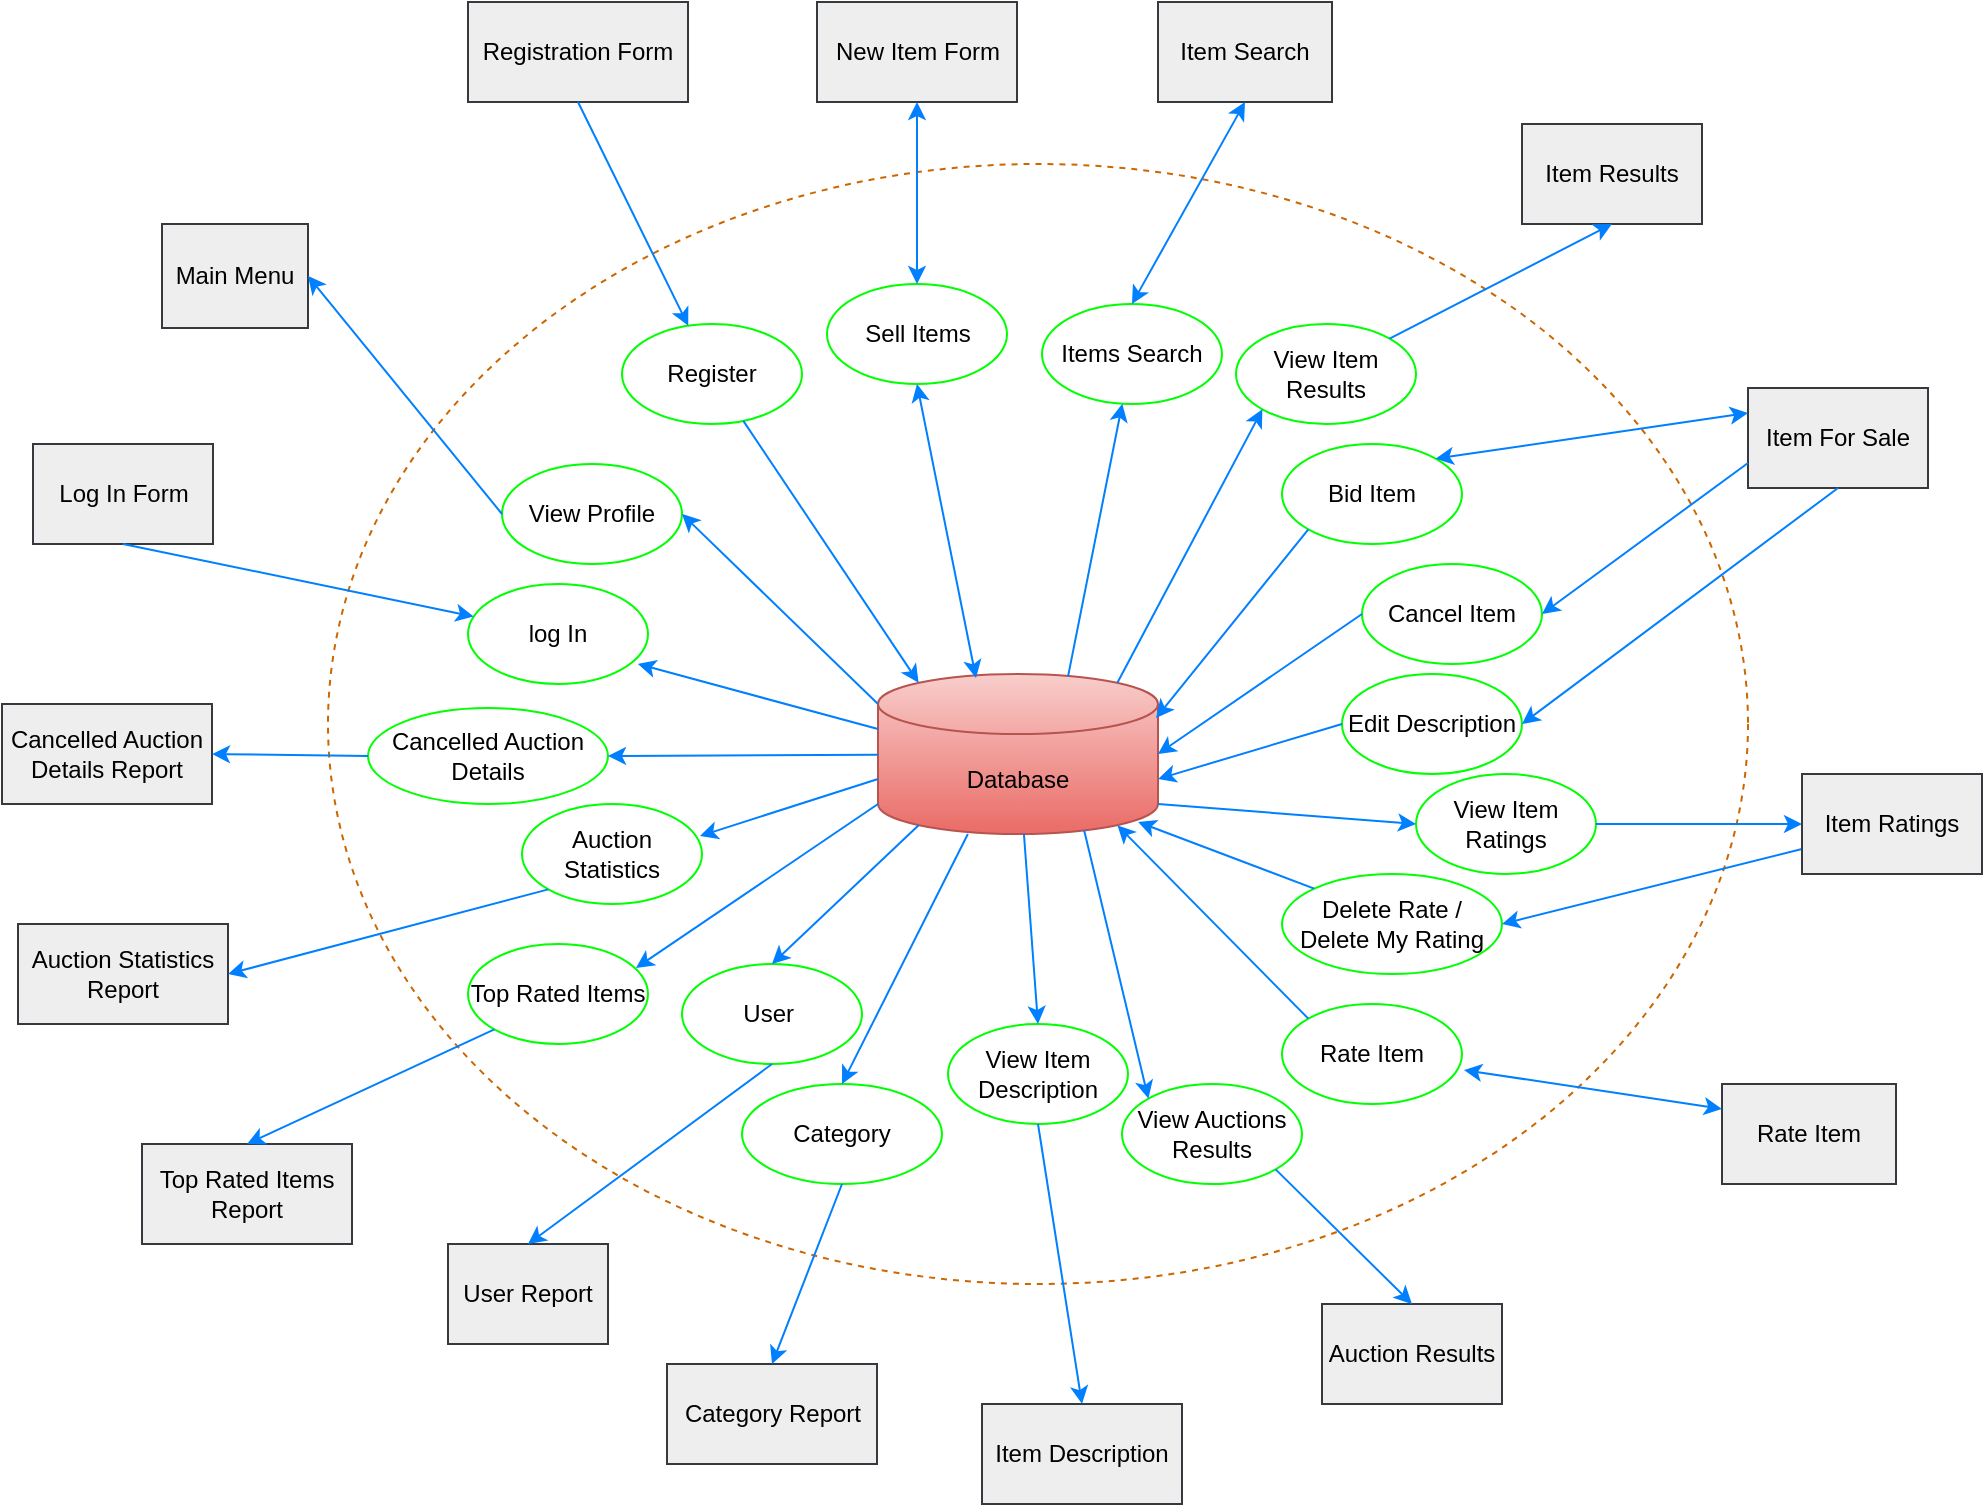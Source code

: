 <mxfile version="23.0.2" type="github">
  <diagram name="Page-1" id="ibN5uEJDEitdcNZKuq6F">
    <mxGraphModel dx="1194" dy="697" grid="1" gridSize="10" guides="1" tooltips="1" connect="1" arrows="1" fold="1" page="1" pageScale="1" pageWidth="1100" pageHeight="850" background="#ffffff" math="0" shadow="0">
      <root>
        <mxCell id="0" />
        <mxCell id="1" parent="0" />
        <mxCell id="0LvWJx0RIJ58dRhAGcR3-28" value="" style="ellipse;whiteSpace=wrap;html=1;fillStyle=hatch;shadow=0;dashed=1;strokeColor=#CC6600;fillColor=none;backgroundOutline=0;" parent="1" vertex="1">
          <mxGeometry x="203" y="150" width="710" height="560" as="geometry" />
        </mxCell>
        <mxCell id="dUsebAUgYld1Ic8YeYVZ-1" value="Database" style="shape=cylinder3;whiteSpace=wrap;html=1;boundedLbl=1;backgroundOutline=1;size=15;fillColor=#f8cecc;strokeColor=#b85450;gradientColor=#ea6b66;" parent="1" vertex="1">
          <mxGeometry x="478" y="405" width="140" height="80" as="geometry" />
        </mxCell>
        <mxCell id="dUsebAUgYld1Ic8YeYVZ-2" value="log In" style="ellipse;whiteSpace=wrap;html=1;strokeColor=#00FF00;" parent="1" vertex="1">
          <mxGeometry x="273" y="360" width="90" height="50" as="geometry" />
        </mxCell>
        <mxCell id="dUsebAUgYld1Ic8YeYVZ-3" value="" style="endArrow=classic;html=1;rounded=0;entryX=0.944;entryY=0.8;entryDx=0;entryDy=0;entryPerimeter=0;exitX=0;exitY=0;exitDx=0;exitDy=27.5;exitPerimeter=0;curved=0;strokeColor=#007FFF;" parent="1" source="dUsebAUgYld1Ic8YeYVZ-1" target="dUsebAUgYld1Ic8YeYVZ-2" edge="1">
          <mxGeometry width="50" height="50" relative="1" as="geometry">
            <mxPoint x="523" y="595" as="sourcePoint" />
            <mxPoint x="433" y="395" as="targetPoint" />
          </mxGeometry>
        </mxCell>
        <mxCell id="0LvWJx0RIJ58dRhAGcR3-2" value="Register" style="ellipse;whiteSpace=wrap;html=1;strokeColor=#00FF00;" parent="1" vertex="1">
          <mxGeometry x="350" y="230" width="90" height="50" as="geometry" />
        </mxCell>
        <mxCell id="0LvWJx0RIJ58dRhAGcR3-3" value="Sell Items" style="ellipse;whiteSpace=wrap;html=1;strokeColor=#00FF00;" parent="1" vertex="1">
          <mxGeometry x="452.5" y="210" width="90" height="50" as="geometry" />
        </mxCell>
        <mxCell id="0LvWJx0RIJ58dRhAGcR3-4" value="Items Search" style="ellipse;whiteSpace=wrap;html=1;strokeColor=#00FF00;" parent="1" vertex="1">
          <mxGeometry x="560" y="220" width="90" height="50" as="geometry" />
        </mxCell>
        <mxCell id="0LvWJx0RIJ58dRhAGcR3-5" value="View Item Ratings" style="ellipse;whiteSpace=wrap;html=1;strokeColor=#00FF00;" parent="1" vertex="1">
          <mxGeometry x="747" y="455" width="90" height="50" as="geometry" />
        </mxCell>
        <mxCell id="0LvWJx0RIJ58dRhAGcR3-6" value="View Auctions Results" style="ellipse;whiteSpace=wrap;html=1;strokeColor=#00FF00;" parent="1" vertex="1">
          <mxGeometry x="600" y="610" width="90" height="50" as="geometry" />
        </mxCell>
        <mxCell id="0LvWJx0RIJ58dRhAGcR3-7" value="Category" style="ellipse;whiteSpace=wrap;html=1;strokeColor=#00FF00;" parent="1" vertex="1">
          <mxGeometry x="410" y="610" width="100" height="50" as="geometry" />
        </mxCell>
        <mxCell id="0LvWJx0RIJ58dRhAGcR3-8" value="User&amp;nbsp;" style="ellipse;whiteSpace=wrap;html=1;strokeColor=#00FF00;" parent="1" vertex="1">
          <mxGeometry x="380" y="550" width="90" height="50" as="geometry" />
        </mxCell>
        <mxCell id="0LvWJx0RIJ58dRhAGcR3-9" value="Top Rated Items" style="ellipse;whiteSpace=wrap;html=1;strokeColor=#00FF00;" parent="1" vertex="1">
          <mxGeometry x="273" y="540" width="90" height="50" as="geometry" />
        </mxCell>
        <mxCell id="0LvWJx0RIJ58dRhAGcR3-10" value="Cancelled Auction Details" style="ellipse;whiteSpace=wrap;html=1;strokeColor=#00FF00;" parent="1" vertex="1">
          <mxGeometry x="223" y="422" width="120" height="48" as="geometry" />
        </mxCell>
        <mxCell id="0LvWJx0RIJ58dRhAGcR3-12" value="" style="endArrow=classic;html=1;rounded=0;strokeColor=#007FFF;entryX=0.145;entryY=0;entryDx=0;entryDy=4.35;entryPerimeter=0;" parent="1" source="0LvWJx0RIJ58dRhAGcR3-2" target="dUsebAUgYld1Ic8YeYVZ-1" edge="1">
          <mxGeometry width="50" height="50" relative="1" as="geometry">
            <mxPoint x="494" y="319.96" as="sourcePoint" />
            <mxPoint x="533" y="405" as="targetPoint" />
            <Array as="points" />
          </mxGeometry>
        </mxCell>
        <mxCell id="0LvWJx0RIJ58dRhAGcR3-16" value="" style="endArrow=classic;html=1;rounded=0;exitX=0.736;exitY=0.975;exitDx=0;exitDy=0;exitPerimeter=0;strokeColor=#007FFF;entryX=0;entryY=0;entryDx=0;entryDy=0;" parent="1" source="dUsebAUgYld1Ic8YeYVZ-1" target="0LvWJx0RIJ58dRhAGcR3-6" edge="1">
          <mxGeometry width="50" height="50" relative="1" as="geometry">
            <mxPoint x="593" y="485" as="sourcePoint" />
            <mxPoint x="631.229" y="561.861" as="targetPoint" />
            <Array as="points" />
          </mxGeometry>
        </mxCell>
        <mxCell id="0LvWJx0RIJ58dRhAGcR3-17" value="" style="endArrow=classic;html=1;rounded=0;exitX=0.321;exitY=1;exitDx=0;exitDy=0;exitPerimeter=0;strokeColor=#007FFF;entryX=0.5;entryY=0;entryDx=0;entryDy=0;" parent="1" source="dUsebAUgYld1Ic8YeYVZ-1" target="0LvWJx0RIJ58dRhAGcR3-7" edge="1">
          <mxGeometry width="50" height="50" relative="1" as="geometry">
            <mxPoint x="594" y="504.5" as="sourcePoint" />
            <mxPoint x="533" y="552" as="targetPoint" />
          </mxGeometry>
        </mxCell>
        <mxCell id="0LvWJx0RIJ58dRhAGcR3-18" value="" style="endArrow=classic;html=1;rounded=0;strokeColor=#007FFF;entryX=0.5;entryY=0;entryDx=0;entryDy=0;exitX=0.145;exitY=1;exitDx=0;exitDy=-4.35;exitPerimeter=0;" parent="1" source="dUsebAUgYld1Ic8YeYVZ-1" target="0LvWJx0RIJ58dRhAGcR3-8" edge="1">
          <mxGeometry width="50" height="50" relative="1" as="geometry">
            <mxPoint x="628" y="499" as="sourcePoint" />
            <mxPoint x="757" y="530" as="targetPoint" />
          </mxGeometry>
        </mxCell>
        <mxCell id="0LvWJx0RIJ58dRhAGcR3-20" value="" style="endArrow=classic;html=1;rounded=0;strokeColor=#007FFF;entryX=1;entryY=0.5;entryDx=0;entryDy=0;" parent="1" source="dUsebAUgYld1Ic8YeYVZ-1" target="0LvWJx0RIJ58dRhAGcR3-10" edge="1">
          <mxGeometry width="50" height="50" relative="1" as="geometry">
            <mxPoint x="520" y="493" as="sourcePoint" />
            <mxPoint x="451" y="558" as="targetPoint" />
          </mxGeometry>
        </mxCell>
        <mxCell id="0LvWJx0RIJ58dRhAGcR3-29" value="Log In Form" style="rounded=0;whiteSpace=wrap;html=1;fillColor=#eeeeee;strokeColor=#36393d;" parent="1" vertex="1">
          <mxGeometry x="55.5" y="290" width="90" height="50" as="geometry" />
        </mxCell>
        <mxCell id="0LvWJx0RIJ58dRhAGcR3-30" value="" style="endArrow=classic;html=1;rounded=0;exitX=0.5;exitY=1;exitDx=0;exitDy=0;strokeColor=#007FFF;" parent="1" source="0LvWJx0RIJ58dRhAGcR3-29" target="dUsebAUgYld1Ic8YeYVZ-2" edge="1">
          <mxGeometry width="50" height="50" relative="1" as="geometry">
            <mxPoint x="216" y="315" as="sourcePoint" />
            <mxPoint x="373" y="192" as="targetPoint" />
          </mxGeometry>
        </mxCell>
        <mxCell id="0LvWJx0RIJ58dRhAGcR3-32" value="Registration Form" style="rounded=0;whiteSpace=wrap;html=1;fillColor=#eeeeee;strokeColor=#36393d;" parent="1" vertex="1">
          <mxGeometry x="273" y="69" width="110" height="50" as="geometry" />
        </mxCell>
        <mxCell id="0LvWJx0RIJ58dRhAGcR3-33" value="" style="endArrow=classic;html=1;rounded=0;exitX=0.5;exitY=1;exitDx=0;exitDy=0;strokeColor=#007FFF;" parent="1" source="0LvWJx0RIJ58dRhAGcR3-32" target="0LvWJx0RIJ58dRhAGcR3-2" edge="1">
          <mxGeometry width="50" height="50" relative="1" as="geometry">
            <mxPoint x="456" y="262" as="sourcePoint" />
            <mxPoint x="548" y="265" as="targetPoint" />
          </mxGeometry>
        </mxCell>
        <mxCell id="0LvWJx0RIJ58dRhAGcR3-34" value="New Item Form" style="rounded=0;whiteSpace=wrap;html=1;fillColor=#eeeeee;strokeColor=#36393d;" parent="1" vertex="1">
          <mxGeometry x="447.5" y="69" width="100" height="50" as="geometry" />
        </mxCell>
        <mxCell id="0LvWJx0RIJ58dRhAGcR3-36" value="Item Search" style="rounded=0;whiteSpace=wrap;html=1;fillColor=#eeeeee;strokeColor=#36393d;" parent="1" vertex="1">
          <mxGeometry x="618" y="69" width="87" height="50" as="geometry" />
        </mxCell>
        <mxCell id="0LvWJx0RIJ58dRhAGcR3-38" value="Item For Sale" style="rounded=0;whiteSpace=wrap;html=1;fillColor=#eeeeee;strokeColor=#36393d;" parent="1" vertex="1">
          <mxGeometry x="913" y="262" width="90" height="50" as="geometry" />
        </mxCell>
        <mxCell id="0LvWJx0RIJ58dRhAGcR3-39" value="" style="endArrow=classic;html=1;rounded=0;exitX=0.679;exitY=0.013;exitDx=0;exitDy=0;exitPerimeter=0;curved=0;strokeColor=#007FFF;" parent="1" source="dUsebAUgYld1Ic8YeYVZ-1" target="0LvWJx0RIJ58dRhAGcR3-4" edge="1">
          <mxGeometry width="50" height="50" relative="1" as="geometry">
            <mxPoint x="753" y="432" as="sourcePoint" />
            <mxPoint x="643" y="342" as="targetPoint" />
          </mxGeometry>
        </mxCell>
        <mxCell id="0LvWJx0RIJ58dRhAGcR3-41" value="Bid Item" style="ellipse;whiteSpace=wrap;html=1;strokeColor=#00FF00;" parent="1" vertex="1">
          <mxGeometry x="680" y="290" width="90" height="50" as="geometry" />
        </mxCell>
        <mxCell id="0LvWJx0RIJ58dRhAGcR3-45" value="" style="endArrow=classic;html=1;rounded=0;strokeColor=#007FFF;entryX=0.933;entryY=0.24;entryDx=0;entryDy=0;entryPerimeter=0;exitX=0;exitY=1;exitDx=0;exitDy=-15;exitPerimeter=0;" parent="1" source="dUsebAUgYld1Ic8YeYVZ-1" target="0LvWJx0RIJ58dRhAGcR3-9" edge="1">
          <mxGeometry width="50" height="50" relative="1" as="geometry">
            <mxPoint x="462" y="472" as="sourcePoint" />
            <mxPoint x="393" y="539" as="targetPoint" />
          </mxGeometry>
        </mxCell>
        <mxCell id="0LvWJx0RIJ58dRhAGcR3-47" value="Cancel Item" style="ellipse;whiteSpace=wrap;html=1;strokeColor=#00FF00;" parent="1" vertex="1">
          <mxGeometry x="720" y="350" width="90" height="50" as="geometry" />
        </mxCell>
        <mxCell id="0LvWJx0RIJ58dRhAGcR3-50" value="" style="endArrow=classic;html=1;rounded=0;entryX=0.993;entryY=0.275;entryDx=0;entryDy=0;entryPerimeter=0;exitX=0;exitY=1;exitDx=0;exitDy=0;strokeColor=#007FFF;" parent="1" source="0LvWJx0RIJ58dRhAGcR3-41" target="dUsebAUgYld1Ic8YeYVZ-1" edge="1">
          <mxGeometry width="50" height="50" relative="1" as="geometry">
            <mxPoint x="713" y="369" as="sourcePoint" />
            <mxPoint x="627" y="437" as="targetPoint" />
          </mxGeometry>
        </mxCell>
        <mxCell id="0LvWJx0RIJ58dRhAGcR3-51" value="" style="endArrow=classic;html=1;rounded=0;entryX=1;entryY=0.5;entryDx=0;entryDy=0;entryPerimeter=0;exitX=0;exitY=0.5;exitDx=0;exitDy=0;strokeColor=#007FFF;" parent="1" source="0LvWJx0RIJ58dRhAGcR3-47" target="dUsebAUgYld1Ic8YeYVZ-1" edge="1">
          <mxGeometry width="50" height="50" relative="1" as="geometry">
            <mxPoint x="743" y="419" as="sourcePoint" />
            <mxPoint x="634" y="471" as="targetPoint" />
          </mxGeometry>
        </mxCell>
        <mxCell id="0LvWJx0RIJ58dRhAGcR3-52" value="" style="endArrow=classic;html=1;rounded=0;entryX=1;entryY=0.5;entryDx=0;entryDy=0;exitX=0;exitY=0.75;exitDx=0;exitDy=0;strokeColor=#007FFF;" parent="1" source="0LvWJx0RIJ58dRhAGcR3-38" target="0LvWJx0RIJ58dRhAGcR3-47" edge="1">
          <mxGeometry width="50" height="50" relative="1" as="geometry">
            <mxPoint x="913" y="343" as="sourcePoint" />
            <mxPoint x="827" y="411" as="targetPoint" />
          </mxGeometry>
        </mxCell>
        <mxCell id="0LvWJx0RIJ58dRhAGcR3-53" value="Rate Item" style="rounded=0;whiteSpace=wrap;html=1;fillColor=#eeeeee;strokeColor=#36393d;" parent="1" vertex="1">
          <mxGeometry x="900" y="610" width="87" height="50" as="geometry" />
        </mxCell>
        <mxCell id="0LvWJx0RIJ58dRhAGcR3-55" value="Item Description" style="rounded=0;whiteSpace=wrap;html=1;fillColor=#eeeeee;strokeColor=#36393d;" parent="1" vertex="1">
          <mxGeometry x="530" y="770" width="100" height="50" as="geometry" />
        </mxCell>
        <mxCell id="0LvWJx0RIJ58dRhAGcR3-61" value="Category Report" style="rounded=0;whiteSpace=wrap;html=1;fillColor=#eeeeee;strokeColor=#36393d;" parent="1" vertex="1">
          <mxGeometry x="372.5" y="750" width="105" height="50" as="geometry" />
        </mxCell>
        <mxCell id="0LvWJx0RIJ58dRhAGcR3-62" value="" style="endArrow=classic;html=1;rounded=0;exitX=0.5;exitY=1;exitDx=0;exitDy=0;strokeColor=#007FFF;entryX=0.5;entryY=0;entryDx=0;entryDy=0;" parent="1" source="0LvWJx0RIJ58dRhAGcR3-7" target="0LvWJx0RIJ58dRhAGcR3-61" edge="1">
          <mxGeometry width="50" height="50" relative="1" as="geometry">
            <mxPoint x="508" y="612" as="sourcePoint" />
            <mxPoint x="473" y="682" as="targetPoint" />
          </mxGeometry>
        </mxCell>
        <mxCell id="0LvWJx0RIJ58dRhAGcR3-63" value="User Report" style="rounded=0;whiteSpace=wrap;html=1;fillColor=#eeeeee;strokeColor=#36393d;" parent="1" vertex="1">
          <mxGeometry x="263" y="690" width="80" height="50" as="geometry" />
        </mxCell>
        <mxCell id="0LvWJx0RIJ58dRhAGcR3-64" value="" style="endArrow=classic;html=1;rounded=0;exitX=0.5;exitY=1;exitDx=0;exitDy=0;strokeColor=#007FFF;entryX=0.5;entryY=0;entryDx=0;entryDy=0;" parent="1" source="0LvWJx0RIJ58dRhAGcR3-8" target="0LvWJx0RIJ58dRhAGcR3-63" edge="1">
          <mxGeometry width="50" height="50" relative="1" as="geometry">
            <mxPoint x="353" y="578.5" as="sourcePoint" />
            <mxPoint x="353" y="655.5" as="targetPoint" />
          </mxGeometry>
        </mxCell>
        <mxCell id="0LvWJx0RIJ58dRhAGcR3-65" value="Top Rated Items Report" style="rounded=0;whiteSpace=wrap;html=1;fillColor=#eeeeee;strokeColor=#36393d;" parent="1" vertex="1">
          <mxGeometry x="110" y="640" width="105" height="50" as="geometry" />
        </mxCell>
        <mxCell id="0LvWJx0RIJ58dRhAGcR3-66" value="" style="endArrow=classic;html=1;rounded=0;exitX=0;exitY=1;exitDx=0;exitDy=0;strokeColor=#007FFF;entryX=0.5;entryY=0;entryDx=0;entryDy=0;" parent="1" source="0LvWJx0RIJ58dRhAGcR3-9" target="0LvWJx0RIJ58dRhAGcR3-65" edge="1">
          <mxGeometry width="50" height="50" relative="1" as="geometry">
            <mxPoint x="293" y="522" as="sourcePoint" />
            <mxPoint x="241" y="582" as="targetPoint" />
          </mxGeometry>
        </mxCell>
        <mxCell id="0LvWJx0RIJ58dRhAGcR3-68" value="Auction Statistics" style="ellipse;whiteSpace=wrap;html=1;strokeColor=#00FF00;" parent="1" vertex="1">
          <mxGeometry x="300" y="470" width="90" height="50" as="geometry" />
        </mxCell>
        <mxCell id="0LvWJx0RIJ58dRhAGcR3-69" value="" style="endArrow=classic;html=1;rounded=0;strokeColor=#007FFF;entryX=0.989;entryY=0.32;entryDx=0;entryDy=0;entryPerimeter=0;exitX=0;exitY=0;exitDx=0;exitDy=52.5;exitPerimeter=0;" parent="1" source="dUsebAUgYld1Ic8YeYVZ-1" target="0LvWJx0RIJ58dRhAGcR3-68" edge="1">
          <mxGeometry width="50" height="50" relative="1" as="geometry">
            <mxPoint x="424" y="438" as="sourcePoint" />
            <mxPoint x="363" y="512" as="targetPoint" />
          </mxGeometry>
        </mxCell>
        <mxCell id="0LvWJx0RIJ58dRhAGcR3-70" value="Auction Statistics Report" style="rounded=0;whiteSpace=wrap;html=1;fillColor=#eeeeee;strokeColor=#36393d;" parent="1" vertex="1">
          <mxGeometry x="48" y="530" width="105" height="50" as="geometry" />
        </mxCell>
        <mxCell id="0LvWJx0RIJ58dRhAGcR3-71" value="" style="endArrow=classic;html=1;rounded=0;exitX=0;exitY=1;exitDx=0;exitDy=0;strokeColor=#007FFF;entryX=1;entryY=0.5;entryDx=0;entryDy=0;" parent="1" source="0LvWJx0RIJ58dRhAGcR3-68" target="0LvWJx0RIJ58dRhAGcR3-70" edge="1">
          <mxGeometry width="50" height="50" relative="1" as="geometry">
            <mxPoint x="288" y="533.5" as="sourcePoint" />
            <mxPoint x="163" y="580.5" as="targetPoint" />
          </mxGeometry>
        </mxCell>
        <mxCell id="0LvWJx0RIJ58dRhAGcR3-72" value="Cancelled Auction Details Report" style="rounded=0;whiteSpace=wrap;html=1;fillColor=#eeeeee;strokeColor=#36393d;" parent="1" vertex="1">
          <mxGeometry x="40" y="420" width="105" height="50" as="geometry" />
        </mxCell>
        <mxCell id="0LvWJx0RIJ58dRhAGcR3-73" value="" style="endArrow=classic;html=1;rounded=0;exitX=0;exitY=0.5;exitDx=0;exitDy=0;strokeColor=#007FFF;entryX=1;entryY=0.5;entryDx=0;entryDy=0;" parent="1" source="0LvWJx0RIJ58dRhAGcR3-10" target="0LvWJx0RIJ58dRhAGcR3-72" edge="1">
          <mxGeometry width="50" height="50" relative="1" as="geometry">
            <mxPoint x="243" y="420" as="sourcePoint" />
            <mxPoint x="120" y="475.5" as="targetPoint" />
          </mxGeometry>
        </mxCell>
        <mxCell id="hBiqWkCkwxmQWBNidRL4-4" value="Auction Results" style="rounded=0;whiteSpace=wrap;html=1;fillColor=#eeeeee;strokeColor=#36393d;" vertex="1" parent="1">
          <mxGeometry x="700" y="720" width="90" height="50" as="geometry" />
        </mxCell>
        <mxCell id="hBiqWkCkwxmQWBNidRL4-5" value="Main Menu" style="rounded=0;whiteSpace=wrap;html=1;fillColor=#eeeeee;strokeColor=#36393d;" vertex="1" parent="1">
          <mxGeometry x="120" y="180" width="73" height="52" as="geometry" />
        </mxCell>
        <mxCell id="hBiqWkCkwxmQWBNidRL4-6" value="View Profile" style="ellipse;whiteSpace=wrap;html=1;strokeColor=#00FF00;" vertex="1" parent="1">
          <mxGeometry x="290" y="300" width="90" height="50" as="geometry" />
        </mxCell>
        <mxCell id="hBiqWkCkwxmQWBNidRL4-7" value="" style="endArrow=classic;html=1;rounded=0;exitX=0;exitY=0;exitDx=0;exitDy=15;exitPerimeter=0;entryX=1;entryY=0.5;entryDx=0;entryDy=0;strokeColor=#007FFF;" edge="1" parent="1" source="dUsebAUgYld1Ic8YeYVZ-1" target="hBiqWkCkwxmQWBNidRL4-6">
          <mxGeometry width="50" height="50" relative="1" as="geometry">
            <mxPoint x="343" y="440" as="sourcePoint" />
            <mxPoint x="393" y="390" as="targetPoint" />
          </mxGeometry>
        </mxCell>
        <mxCell id="hBiqWkCkwxmQWBNidRL4-8" value="" style="endArrow=classic;html=1;rounded=0;exitX=0;exitY=0.5;exitDx=0;exitDy=0;entryX=1;entryY=0.5;entryDx=0;entryDy=0;strokeColor=#007FFF;" edge="1" parent="1" source="hBiqWkCkwxmQWBNidRL4-6" target="hBiqWkCkwxmQWBNidRL4-5">
          <mxGeometry width="50" height="50" relative="1" as="geometry">
            <mxPoint x="273" y="392" as="sourcePoint" />
            <mxPoint x="138" y="346" as="targetPoint" />
          </mxGeometry>
        </mxCell>
        <mxCell id="hBiqWkCkwxmQWBNidRL4-9" value="Item Results" style="rounded=0;whiteSpace=wrap;html=1;fillColor=#eeeeee;strokeColor=#36393d;" vertex="1" parent="1">
          <mxGeometry x="800" y="130" width="90" height="50" as="geometry" />
        </mxCell>
        <mxCell id="hBiqWkCkwxmQWBNidRL4-11" value="View Item Results" style="ellipse;whiteSpace=wrap;html=1;strokeColor=#00FF00;" vertex="1" parent="1">
          <mxGeometry x="657" y="230" width="90" height="50" as="geometry" />
        </mxCell>
        <mxCell id="hBiqWkCkwxmQWBNidRL4-12" value="" style="endArrow=classic;html=1;rounded=0;exitX=0.855;exitY=0;exitDx=0;exitDy=4.35;exitPerimeter=0;curved=0;strokeColor=#007FFF;entryX=0;entryY=1;entryDx=0;entryDy=0;" edge="1" parent="1" source="dUsebAUgYld1Ic8YeYVZ-1" target="hBiqWkCkwxmQWBNidRL4-11">
          <mxGeometry width="50" height="50" relative="1" as="geometry">
            <mxPoint x="626.5" y="412" as="sourcePoint" />
            <mxPoint x="663.5" y="324" as="targetPoint" />
          </mxGeometry>
        </mxCell>
        <mxCell id="hBiqWkCkwxmQWBNidRL4-13" value="" style="endArrow=classic;html=1;rounded=0;exitX=1;exitY=0;exitDx=0;exitDy=0;curved=0;strokeColor=#007FFF;entryX=0.5;entryY=1;entryDx=0;entryDy=0;" edge="1" parent="1" source="hBiqWkCkwxmQWBNidRL4-11" target="hBiqWkCkwxmQWBNidRL4-9">
          <mxGeometry width="50" height="50" relative="1" as="geometry">
            <mxPoint x="723" y="346" as="sourcePoint" />
            <mxPoint x="828" y="272" as="targetPoint" />
          </mxGeometry>
        </mxCell>
        <mxCell id="hBiqWkCkwxmQWBNidRL4-14" value="Edit Description" style="ellipse;whiteSpace=wrap;html=1;strokeColor=#00FF00;" vertex="1" parent="1">
          <mxGeometry x="710" y="405" width="90" height="50" as="geometry" />
        </mxCell>
        <mxCell id="hBiqWkCkwxmQWBNidRL4-15" value="" style="endArrow=classic;html=1;rounded=0;entryX=1;entryY=0.5;entryDx=0;entryDy=0;exitX=0.5;exitY=1;exitDx=0;exitDy=0;strokeColor=#007FFF;" edge="1" parent="1" source="0LvWJx0RIJ58dRhAGcR3-38" target="hBiqWkCkwxmQWBNidRL4-14">
          <mxGeometry width="50" height="50" relative="1" as="geometry">
            <mxPoint x="1005" y="432" as="sourcePoint" />
            <mxPoint x="847" y="435" as="targetPoint" />
          </mxGeometry>
        </mxCell>
        <mxCell id="hBiqWkCkwxmQWBNidRL4-16" value="" style="endArrow=classic;html=1;rounded=0;entryX=1;entryY=0;entryDx=0;entryDy=52.5;entryPerimeter=0;exitX=0;exitY=0.5;exitDx=0;exitDy=0;strokeColor=#007FFF;" edge="1" parent="1" source="hBiqWkCkwxmQWBNidRL4-14" target="dUsebAUgYld1Ic8YeYVZ-1">
          <mxGeometry width="50" height="50" relative="1" as="geometry">
            <mxPoint x="757" y="435" as="sourcePoint" />
            <mxPoint x="628" y="455" as="targetPoint" />
          </mxGeometry>
        </mxCell>
        <mxCell id="hBiqWkCkwxmQWBNidRL4-17" value="Delete Rate / Delete My Rating" style="ellipse;whiteSpace=wrap;html=1;strokeColor=#00FF00;" vertex="1" parent="1">
          <mxGeometry x="680" y="505" width="110" height="50" as="geometry" />
        </mxCell>
        <mxCell id="hBiqWkCkwxmQWBNidRL4-18" value="Rate Item" style="ellipse;whiteSpace=wrap;html=1;strokeColor=#00FF00;" vertex="1" parent="1">
          <mxGeometry x="680" y="570" width="90" height="50" as="geometry" />
        </mxCell>
        <mxCell id="hBiqWkCkwxmQWBNidRL4-19" value="" style="endArrow=classic;html=1;rounded=0;exitX=1;exitY=1;exitDx=0;exitDy=-15;exitPerimeter=0;curved=0;strokeColor=#007FFF;entryX=0;entryY=0.5;entryDx=0;entryDy=0;" edge="1" parent="1" source="dUsebAUgYld1Ic8YeYVZ-1" target="0LvWJx0RIJ58dRhAGcR3-5">
          <mxGeometry width="50" height="50" relative="1" as="geometry">
            <mxPoint x="638" y="560" as="sourcePoint" />
            <mxPoint x="710" y="424" as="targetPoint" />
          </mxGeometry>
        </mxCell>
        <mxCell id="hBiqWkCkwxmQWBNidRL4-20" value="" style="endArrow=classic;html=1;rounded=0;exitX=1;exitY=0.5;exitDx=0;exitDy=0;curved=0;strokeColor=#007FFF;entryX=0;entryY=0.5;entryDx=0;entryDy=0;" edge="1" parent="1" source="0LvWJx0RIJ58dRhAGcR3-5" target="hBiqWkCkwxmQWBNidRL4-25">
          <mxGeometry width="50" height="50" relative="1" as="geometry">
            <mxPoint x="750" y="520" as="sourcePoint" />
            <mxPoint x="940" y="520" as="targetPoint" />
          </mxGeometry>
        </mxCell>
        <mxCell id="hBiqWkCkwxmQWBNidRL4-21" value="" style="endArrow=classic;html=1;rounded=0;entryX=1;entryY=0.5;entryDx=0;entryDy=0;exitX=0;exitY=0.75;exitDx=0;exitDy=0;strokeColor=#007FFF;" edge="1" parent="1" source="hBiqWkCkwxmQWBNidRL4-25" target="hBiqWkCkwxmQWBNidRL4-17">
          <mxGeometry width="50" height="50" relative="1" as="geometry">
            <mxPoint x="890" y="551.5" as="sourcePoint" />
            <mxPoint x="770" y="558.5" as="targetPoint" />
          </mxGeometry>
        </mxCell>
        <mxCell id="hBiqWkCkwxmQWBNidRL4-22" value="" style="endArrow=classic;html=1;rounded=0;entryX=0.929;entryY=0.925;entryDx=0;entryDy=0;exitX=0;exitY=0;exitDx=0;exitDy=0;strokeColor=#007FFF;entryPerimeter=0;" edge="1" parent="1" source="hBiqWkCkwxmQWBNidRL4-17" target="dUsebAUgYld1Ic8YeYVZ-1">
          <mxGeometry width="50" height="50" relative="1" as="geometry">
            <mxPoint x="740" y="552.5" as="sourcePoint" />
            <mxPoint x="597" y="537.5" as="targetPoint" />
          </mxGeometry>
        </mxCell>
        <mxCell id="hBiqWkCkwxmQWBNidRL4-23" value="" style="endArrow=classic;html=1;rounded=0;exitX=0;exitY=0;exitDx=0;exitDy=0;strokeColor=#007FFF;entryX=0.855;entryY=1;entryDx=0;entryDy=-4.35;entryPerimeter=0;" edge="1" parent="1" source="hBiqWkCkwxmQWBNidRL4-18" target="dUsebAUgYld1Ic8YeYVZ-1">
          <mxGeometry width="50" height="50" relative="1" as="geometry">
            <mxPoint x="657" y="555" as="sourcePoint" />
            <mxPoint x="592" y="485" as="targetPoint" />
          </mxGeometry>
        </mxCell>
        <mxCell id="hBiqWkCkwxmQWBNidRL4-25" value="Item Ratings" style="rounded=0;whiteSpace=wrap;html=1;fillColor=#eeeeee;strokeColor=#36393d;" vertex="1" parent="1">
          <mxGeometry x="940" y="455" width="90" height="50" as="geometry" />
        </mxCell>
        <mxCell id="hBiqWkCkwxmQWBNidRL4-26" value="" style="endArrow=classic;html=1;rounded=0;exitX=1;exitY=1;exitDx=0;exitDy=0;strokeColor=#007FFF;entryX=0.5;entryY=0;entryDx=0;entryDy=0;" edge="1" parent="1" source="0LvWJx0RIJ58dRhAGcR3-6" target="hBiqWkCkwxmQWBNidRL4-4">
          <mxGeometry width="50" height="50" relative="1" as="geometry">
            <mxPoint x="643" y="600" as="sourcePoint" />
            <mxPoint x="680" y="715" as="targetPoint" />
            <Array as="points" />
          </mxGeometry>
        </mxCell>
        <mxCell id="hBiqWkCkwxmQWBNidRL4-27" value="View Item Description" style="ellipse;whiteSpace=wrap;html=1;strokeColor=#00FF00;" vertex="1" parent="1">
          <mxGeometry x="513" y="580" width="90" height="50" as="geometry" />
        </mxCell>
        <mxCell id="hBiqWkCkwxmQWBNidRL4-28" value="" style="endArrow=classic;html=1;rounded=0;strokeColor=#007FFF;entryX=0.5;entryY=0;entryDx=0;entryDy=0;" edge="1" parent="1" source="dUsebAUgYld1Ic8YeYVZ-1" target="hBiqWkCkwxmQWBNidRL4-27">
          <mxGeometry width="50" height="50" relative="1" as="geometry">
            <mxPoint x="490" y="485" as="sourcePoint" />
            <mxPoint x="577" y="610" as="targetPoint" />
            <Array as="points" />
          </mxGeometry>
        </mxCell>
        <mxCell id="hBiqWkCkwxmQWBNidRL4-29" value="" style="endArrow=classic;html=1;rounded=0;exitX=0.5;exitY=1;exitDx=0;exitDy=0;strokeColor=#007FFF;entryX=0.5;entryY=0;entryDx=0;entryDy=0;" edge="1" parent="1" source="hBiqWkCkwxmQWBNidRL4-27" target="0LvWJx0RIJ58dRhAGcR3-55">
          <mxGeometry width="50" height="50" relative="1" as="geometry">
            <mxPoint x="551.5" y="590" as="sourcePoint" />
            <mxPoint x="564.5" y="686" as="targetPoint" />
            <Array as="points" />
          </mxGeometry>
        </mxCell>
        <mxCell id="hBiqWkCkwxmQWBNidRL4-30" value="" style="endArrow=classic;startArrow=classic;html=1;rounded=0;entryX=0.5;entryY=1;entryDx=0;entryDy=0;exitX=0.5;exitY=0;exitDx=0;exitDy=0;strokeColor=#007FFF;" edge="1" parent="1" source="0LvWJx0RIJ58dRhAGcR3-4" target="0LvWJx0RIJ58dRhAGcR3-36">
          <mxGeometry width="50" height="50" relative="1" as="geometry">
            <mxPoint x="580" y="180" as="sourcePoint" />
            <mxPoint x="630" y="130" as="targetPoint" />
          </mxGeometry>
        </mxCell>
        <mxCell id="hBiqWkCkwxmQWBNidRL4-32" value="" style="endArrow=classic;startArrow=classic;html=1;rounded=0;entryX=0.5;entryY=1;entryDx=0;entryDy=0;exitX=0.5;exitY=0;exitDx=0;exitDy=0;strokeColor=#007FFF;" edge="1" parent="1" source="0LvWJx0RIJ58dRhAGcR3-3" target="0LvWJx0RIJ58dRhAGcR3-34">
          <mxGeometry width="50" height="50" relative="1" as="geometry">
            <mxPoint x="460" y="190" as="sourcePoint" />
            <mxPoint x="510" y="140" as="targetPoint" />
          </mxGeometry>
        </mxCell>
        <mxCell id="hBiqWkCkwxmQWBNidRL4-33" value="" style="endArrow=classic;startArrow=classic;html=1;rounded=0;entryX=0.5;entryY=1;entryDx=0;entryDy=0;exitX=0.35;exitY=0.025;exitDx=0;exitDy=0;strokeColor=#007FFF;exitPerimeter=0;" edge="1" parent="1" source="dUsebAUgYld1Ic8YeYVZ-1" target="0LvWJx0RIJ58dRhAGcR3-3">
          <mxGeometry width="50" height="50" relative="1" as="geometry">
            <mxPoint x="510" y="361" as="sourcePoint" />
            <mxPoint x="510" y="270" as="targetPoint" />
          </mxGeometry>
        </mxCell>
        <mxCell id="hBiqWkCkwxmQWBNidRL4-34" value="" style="endArrow=classic;startArrow=classic;html=1;rounded=0;entryX=0;entryY=0.25;entryDx=0;entryDy=0;exitX=1;exitY=0;exitDx=0;exitDy=0;strokeColor=#007FFF;" edge="1" parent="1" source="0LvWJx0RIJ58dRhAGcR3-41" target="0LvWJx0RIJ58dRhAGcR3-38">
          <mxGeometry width="50" height="50" relative="1" as="geometry">
            <mxPoint x="780" y="312" as="sourcePoint" />
            <mxPoint x="780" y="221" as="targetPoint" />
          </mxGeometry>
        </mxCell>
        <mxCell id="hBiqWkCkwxmQWBNidRL4-35" value="" style="endArrow=classic;startArrow=classic;html=1;rounded=0;entryX=1.011;entryY=0.66;entryDx=0;entryDy=0;exitX=0;exitY=0.25;exitDx=0;exitDy=0;strokeColor=#007FFF;entryPerimeter=0;" edge="1" parent="1" source="0LvWJx0RIJ58dRhAGcR3-53" target="hBiqWkCkwxmQWBNidRL4-18">
          <mxGeometry width="50" height="50" relative="1" as="geometry">
            <mxPoint x="820" y="640" as="sourcePoint" />
            <mxPoint x="820" y="549" as="targetPoint" />
          </mxGeometry>
        </mxCell>
      </root>
    </mxGraphModel>
  </diagram>
</mxfile>
